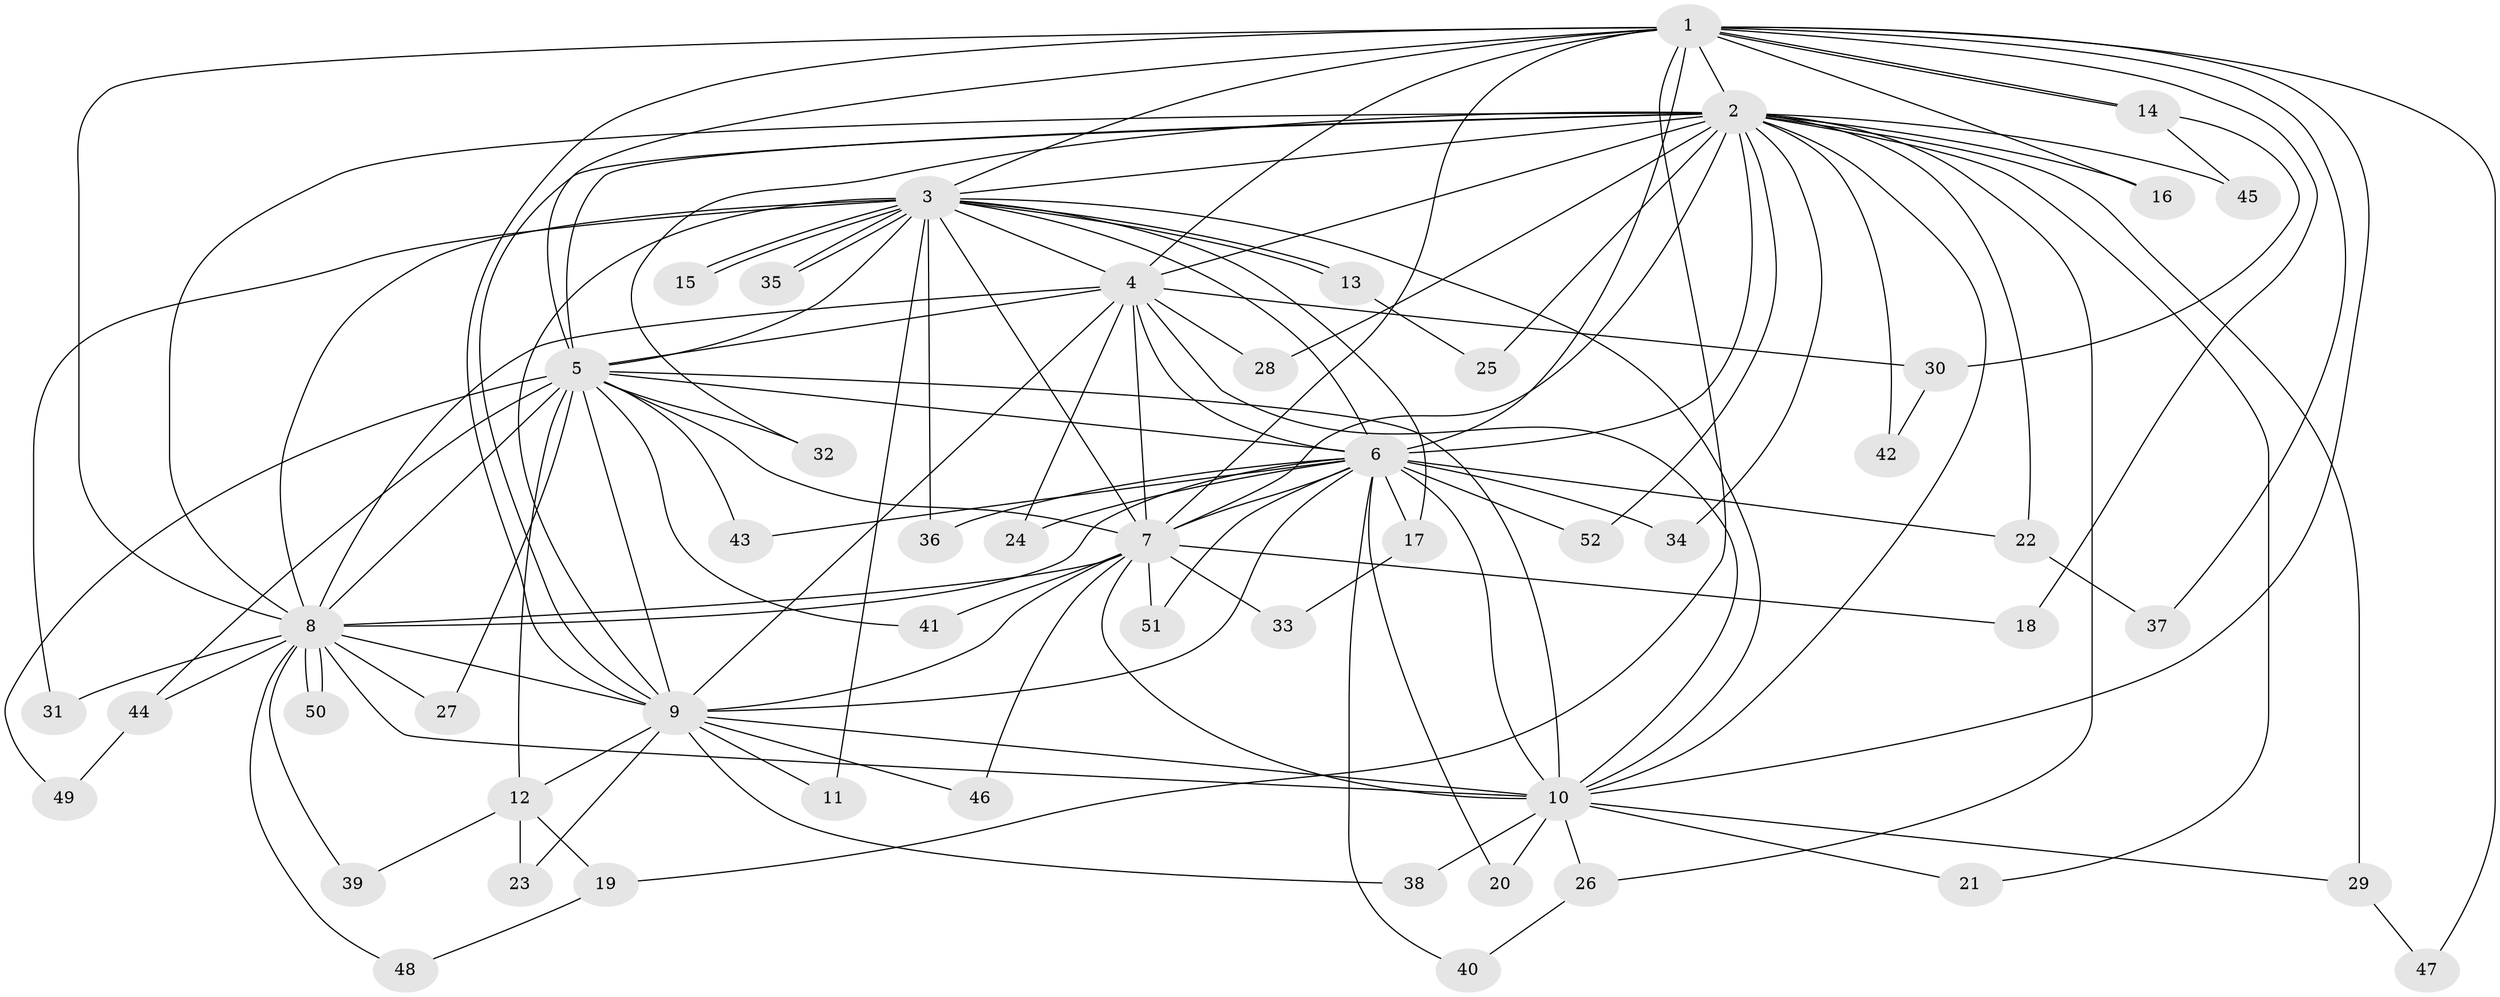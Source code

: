 // Generated by graph-tools (version 1.1) at 2025/11/02/27/25 16:11:03]
// undirected, 52 vertices, 129 edges
graph export_dot {
graph [start="1"]
  node [color=gray90,style=filled];
  1;
  2;
  3;
  4;
  5;
  6;
  7;
  8;
  9;
  10;
  11;
  12;
  13;
  14;
  15;
  16;
  17;
  18;
  19;
  20;
  21;
  22;
  23;
  24;
  25;
  26;
  27;
  28;
  29;
  30;
  31;
  32;
  33;
  34;
  35;
  36;
  37;
  38;
  39;
  40;
  41;
  42;
  43;
  44;
  45;
  46;
  47;
  48;
  49;
  50;
  51;
  52;
  1 -- 2;
  1 -- 3;
  1 -- 4;
  1 -- 5;
  1 -- 6;
  1 -- 7;
  1 -- 8;
  1 -- 9;
  1 -- 10;
  1 -- 14;
  1 -- 14;
  1 -- 16;
  1 -- 18;
  1 -- 19;
  1 -- 37;
  1 -- 47;
  2 -- 3;
  2 -- 4;
  2 -- 5;
  2 -- 6;
  2 -- 7;
  2 -- 8;
  2 -- 9;
  2 -- 10;
  2 -- 16;
  2 -- 21;
  2 -- 22;
  2 -- 25;
  2 -- 26;
  2 -- 28;
  2 -- 29;
  2 -- 32;
  2 -- 34;
  2 -- 42;
  2 -- 45;
  2 -- 52;
  3 -- 4;
  3 -- 5;
  3 -- 6;
  3 -- 7;
  3 -- 8;
  3 -- 9;
  3 -- 10;
  3 -- 11;
  3 -- 13;
  3 -- 13;
  3 -- 15;
  3 -- 15;
  3 -- 17;
  3 -- 31;
  3 -- 35;
  3 -- 35;
  3 -- 36;
  4 -- 5;
  4 -- 6;
  4 -- 7;
  4 -- 8;
  4 -- 9;
  4 -- 10;
  4 -- 24;
  4 -- 28;
  4 -- 30;
  5 -- 6;
  5 -- 7;
  5 -- 8;
  5 -- 9;
  5 -- 10;
  5 -- 12;
  5 -- 27;
  5 -- 32;
  5 -- 41;
  5 -- 43;
  5 -- 44;
  5 -- 49;
  6 -- 7;
  6 -- 8;
  6 -- 9;
  6 -- 10;
  6 -- 17;
  6 -- 20;
  6 -- 22;
  6 -- 24;
  6 -- 34;
  6 -- 36;
  6 -- 40;
  6 -- 43;
  6 -- 51;
  6 -- 52;
  7 -- 8;
  7 -- 9;
  7 -- 10;
  7 -- 18;
  7 -- 33;
  7 -- 41;
  7 -- 46;
  7 -- 51;
  8 -- 9;
  8 -- 10;
  8 -- 27;
  8 -- 31;
  8 -- 39;
  8 -- 44;
  8 -- 48;
  8 -- 50;
  8 -- 50;
  9 -- 10;
  9 -- 11;
  9 -- 12;
  9 -- 23;
  9 -- 38;
  9 -- 46;
  10 -- 20;
  10 -- 21;
  10 -- 26;
  10 -- 29;
  10 -- 38;
  12 -- 19;
  12 -- 23;
  12 -- 39;
  13 -- 25;
  14 -- 30;
  14 -- 45;
  17 -- 33;
  19 -- 48;
  22 -- 37;
  26 -- 40;
  29 -- 47;
  30 -- 42;
  44 -- 49;
}
